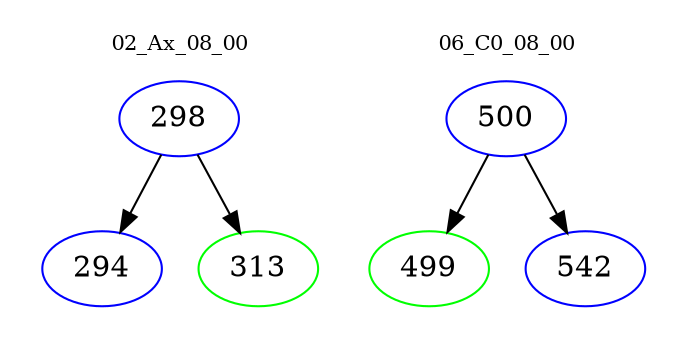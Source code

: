 digraph{
subgraph cluster_0 {
color = white
label = "02_Ax_08_00";
fontsize=10;
T0_298 [label="298", color="blue"]
T0_298 -> T0_294 [color="black"]
T0_294 [label="294", color="blue"]
T0_298 -> T0_313 [color="black"]
T0_313 [label="313", color="green"]
}
subgraph cluster_1 {
color = white
label = "06_C0_08_00";
fontsize=10;
T1_500 [label="500", color="blue"]
T1_500 -> T1_499 [color="black"]
T1_499 [label="499", color="green"]
T1_500 -> T1_542 [color="black"]
T1_542 [label="542", color="blue"]
}
}

